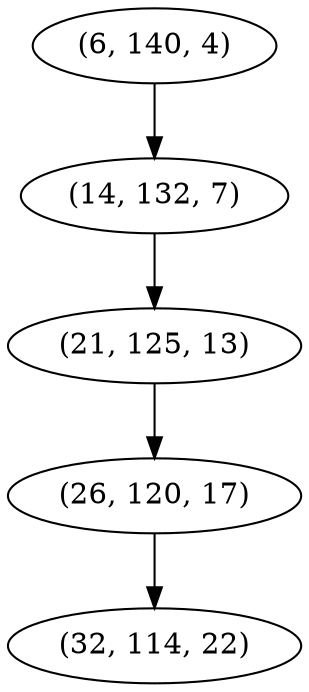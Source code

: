 digraph tree {
    "(6, 140, 4)";
    "(14, 132, 7)";
    "(21, 125, 13)";
    "(26, 120, 17)";
    "(32, 114, 22)";
    "(6, 140, 4)" -> "(14, 132, 7)";
    "(14, 132, 7)" -> "(21, 125, 13)";
    "(21, 125, 13)" -> "(26, 120, 17)";
    "(26, 120, 17)" -> "(32, 114, 22)";
}
